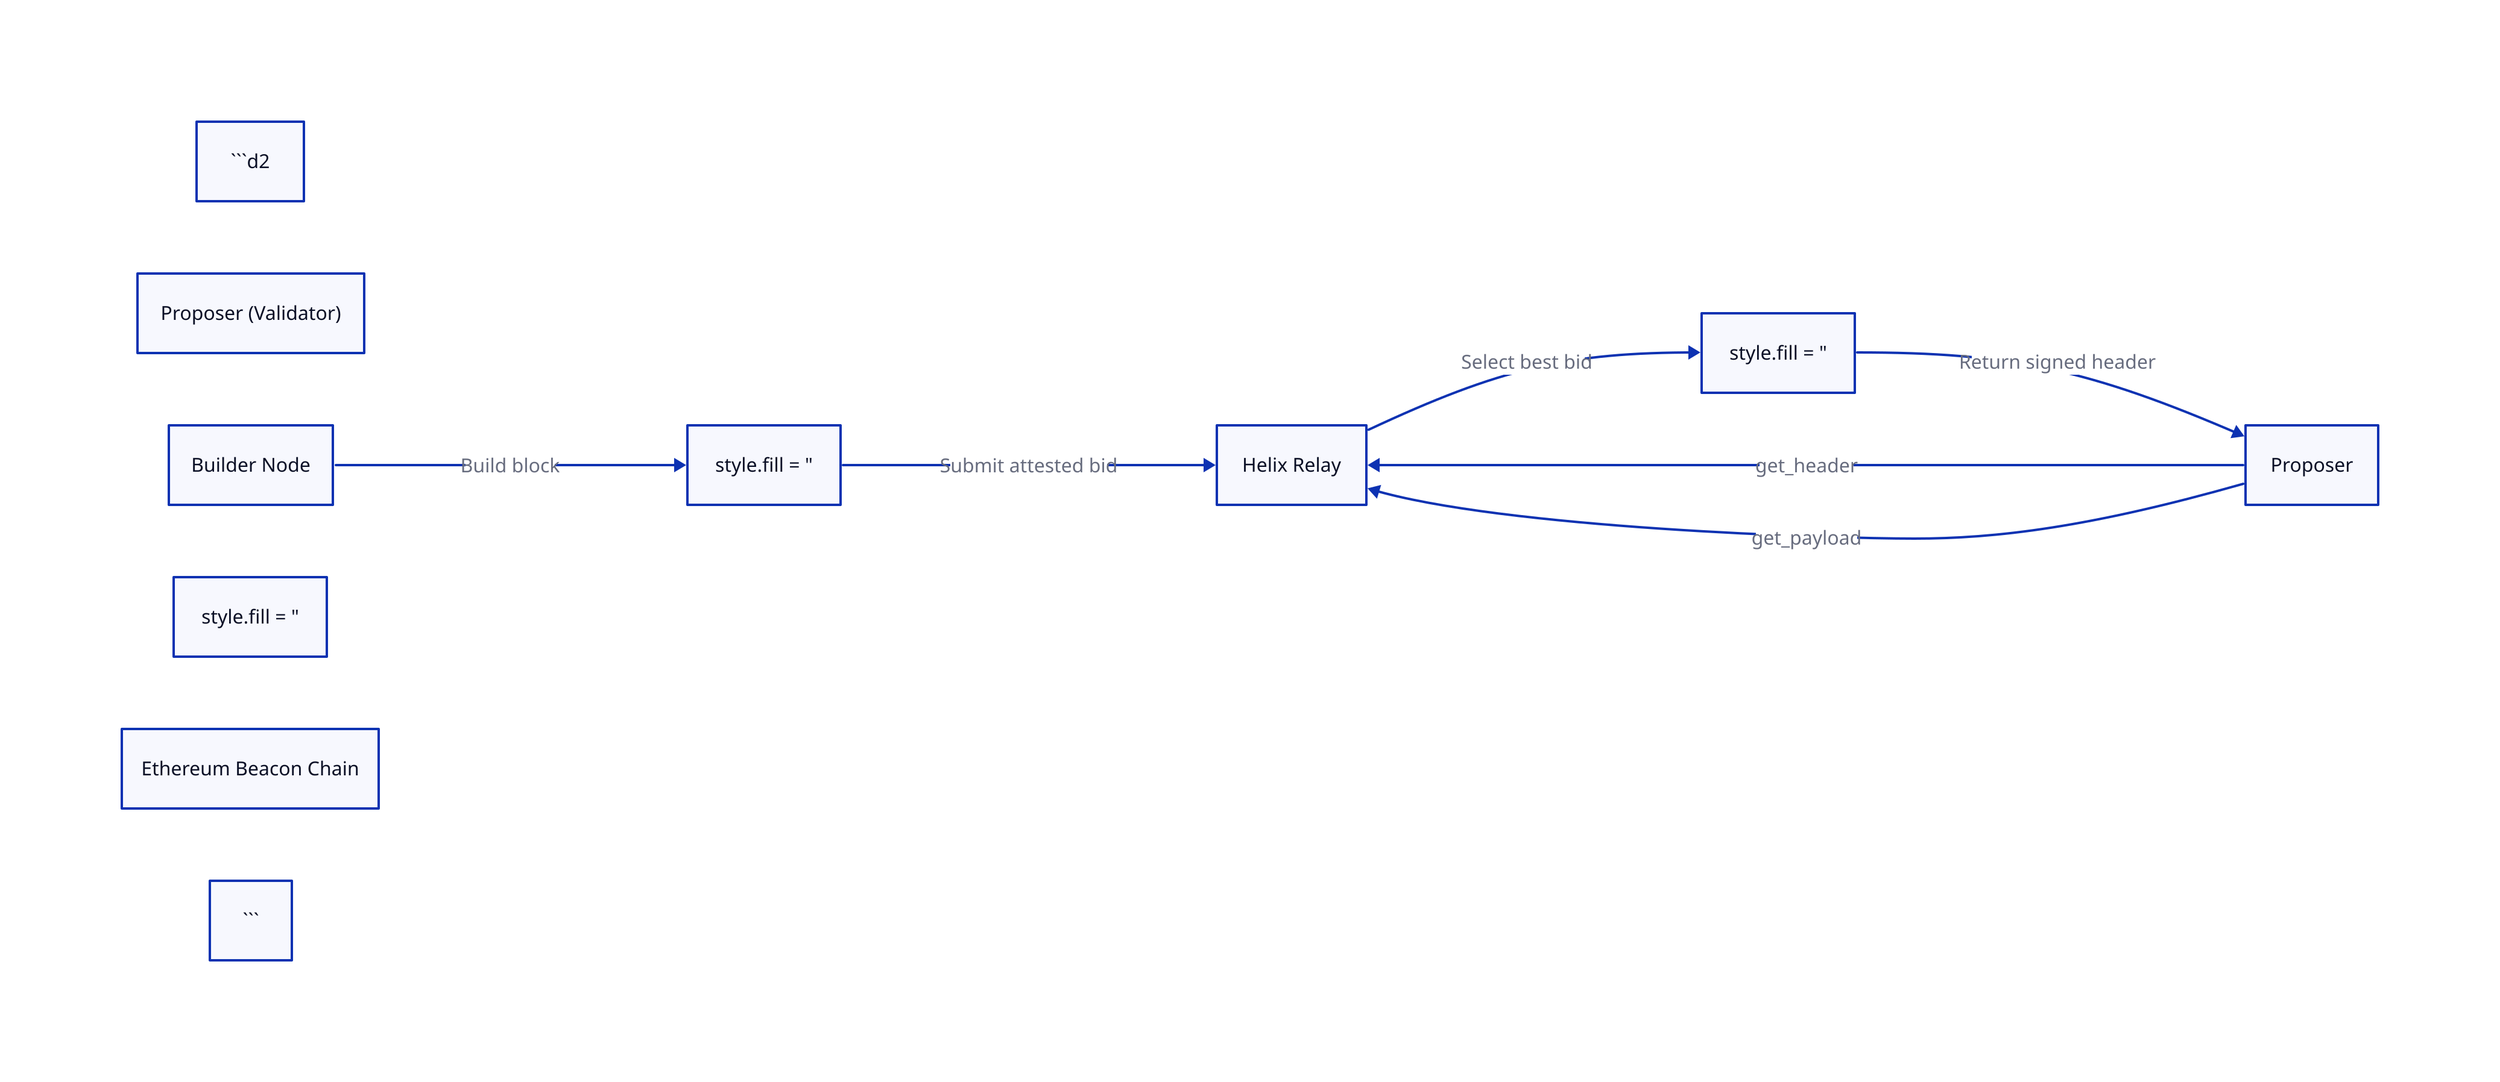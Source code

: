 ```d2
direction: right

Validator: Proposer (Validator)
Builder: Builder Node
Relay: Helix Relay
TEE1: TEE (Builder)
TEE2: TEE (Relay)
TEE3: TEE (Optional: Proposer)
Consensus: Ethereum Beacon Chain

Proposer -> Relay: "get_header"
Builder -> TEE1: "Build block"
TEE1 -> Relay: "Submit attested bid"
Relay -> TEE2: "Select best bid"
TEE2 -> Proposer: "Return signed header"
Proposer -> Relay: "get_payload"

TEE1: style.fill = "#eef", style.stroke = "#00f"
TEE2: style.fill = "#eef", style.stroke = "#00f"
TEE3: style.fill = "#ddd", style.dashed = true
```